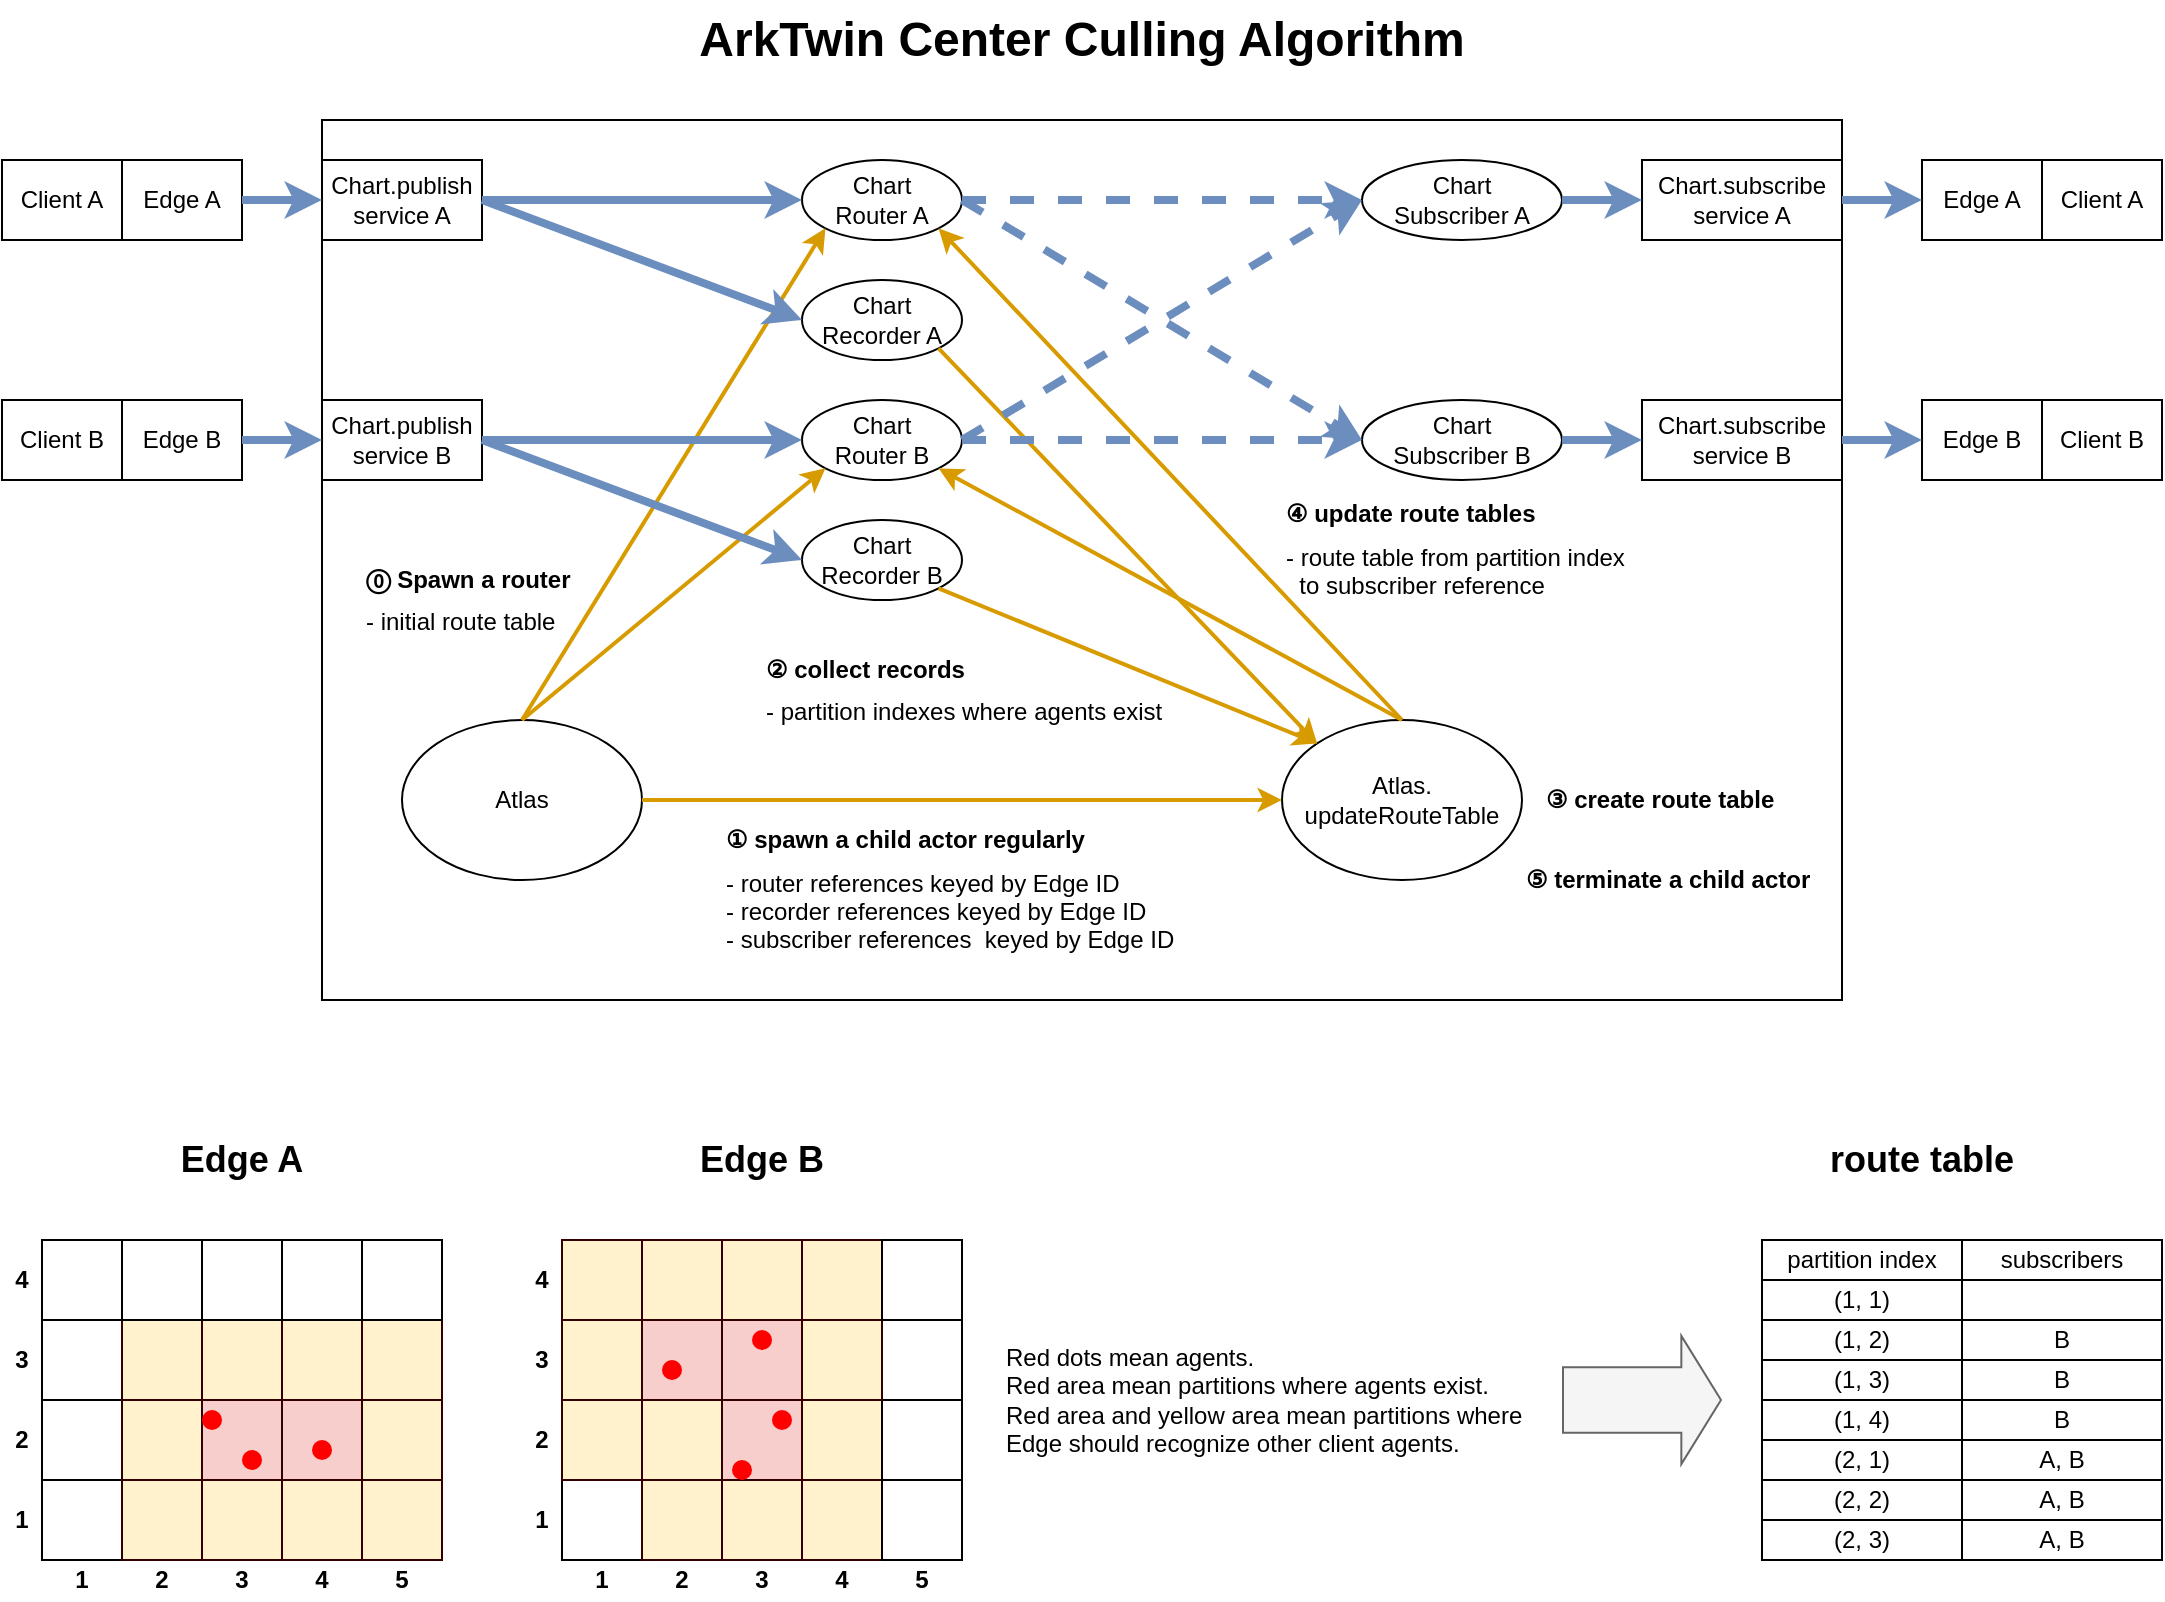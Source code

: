 <mxfile version="24.7.5">
  <diagram name="ページ1" id="t94YC5nv_LQx9OQjXFBO">
    <mxGraphModel dx="954" dy="674" grid="1" gridSize="10" guides="1" tooltips="1" connect="1" arrows="1" fold="1" page="1" pageScale="1" pageWidth="1169" pageHeight="827" math="0" shadow="0">
      <root>
        <mxCell id="0" />
        <mxCell id="1" parent="0" />
        <mxCell id="b8Y9SWuDgDwBU1Piw9FO-28" value="" style="rounded=0;whiteSpace=wrap;html=1;fillColor=none;" parent="1" vertex="1">
          <mxGeometry x="200" y="80" width="760" height="440" as="geometry" />
        </mxCell>
        <mxCell id="b8Y9SWuDgDwBU1Piw9FO-1" value="Client A" style="rounded=0;whiteSpace=wrap;html=1;" parent="1" vertex="1">
          <mxGeometry x="40" y="100" width="60" height="40" as="geometry" />
        </mxCell>
        <mxCell id="b8Y9SWuDgDwBU1Piw9FO-2" value="Edge A" style="rounded=0;whiteSpace=wrap;html=1;" parent="1" vertex="1">
          <mxGeometry x="100" y="100" width="60" height="40" as="geometry" />
        </mxCell>
        <mxCell id="b8Y9SWuDgDwBU1Piw9FO-3" value="Chart.publish&lt;div&gt;service A&lt;/div&gt;" style="rounded=0;whiteSpace=wrap;html=1;" parent="1" vertex="1">
          <mxGeometry x="200" y="100" width="80" height="40" as="geometry" />
        </mxCell>
        <mxCell id="b8Y9SWuDgDwBU1Piw9FO-5" value="Chart&lt;div&gt;Router A&lt;/div&gt;" style="ellipse;whiteSpace=wrap;html=1;" parent="1" vertex="1">
          <mxGeometry x="440" y="100" width="80" height="40" as="geometry" />
        </mxCell>
        <mxCell id="b8Y9SWuDgDwBU1Piw9FO-6" value="Atlas.&lt;div&gt;updateRouteTable&lt;/div&gt;" style="ellipse;whiteSpace=wrap;html=1;" parent="1" vertex="1">
          <mxGeometry x="680" y="380" width="120" height="80" as="geometry" />
        </mxCell>
        <mxCell id="b8Y9SWuDgDwBU1Piw9FO-8" value="Atlas" style="ellipse;whiteSpace=wrap;html=1;" parent="1" vertex="1">
          <mxGeometry x="240" y="380" width="120" height="80" as="geometry" />
        </mxCell>
        <mxCell id="b8Y9SWuDgDwBU1Piw9FO-11" value="Chart&lt;div&gt;Recorder A&lt;/div&gt;" style="ellipse;whiteSpace=wrap;html=1;" parent="1" vertex="1">
          <mxGeometry x="440" y="160" width="80" height="40" as="geometry" />
        </mxCell>
        <mxCell id="b8Y9SWuDgDwBU1Piw9FO-13" value="Chart.subscribe&lt;div&gt;service A&lt;/div&gt;" style="rounded=0;whiteSpace=wrap;html=1;" parent="1" vertex="1">
          <mxGeometry x="860" y="100" width="100" height="40" as="geometry" />
        </mxCell>
        <mxCell id="b8Y9SWuDgDwBU1Piw9FO-14" value="" style="endArrow=classic;html=1;rounded=0;exitX=1;exitY=0.5;exitDx=0;exitDy=0;fillColor=#dae8fc;strokeColor=#6c8ebf;strokeWidth=4;dashed=1;entryX=0;entryY=0.5;entryDx=0;entryDy=0;" parent="1" source="b8Y9SWuDgDwBU1Piw9FO-5" target="b8Y9SWuDgDwBU1Piw9FO-35" edge="1">
          <mxGeometry width="50" height="50" relative="1" as="geometry">
            <mxPoint x="320" y="330" as="sourcePoint" />
            <mxPoint x="600" y="120" as="targetPoint" />
          </mxGeometry>
        </mxCell>
        <mxCell id="b8Y9SWuDgDwBU1Piw9FO-15" value="Client B" style="rounded=0;whiteSpace=wrap;html=1;" parent="1" vertex="1">
          <mxGeometry x="40" y="220" width="60" height="40" as="geometry" />
        </mxCell>
        <mxCell id="b8Y9SWuDgDwBU1Piw9FO-16" value="Edge B" style="rounded=0;whiteSpace=wrap;html=1;" parent="1" vertex="1">
          <mxGeometry x="100" y="220" width="60" height="40" as="geometry" />
        </mxCell>
        <mxCell id="b8Y9SWuDgDwBU1Piw9FO-17" value="&lt;div&gt;Chart.publish&lt;/div&gt;&lt;div&gt;service B&lt;/div&gt;" style="rounded=0;whiteSpace=wrap;html=1;" parent="1" vertex="1">
          <mxGeometry x="200" y="220" width="80" height="40" as="geometry" />
        </mxCell>
        <mxCell id="b8Y9SWuDgDwBU1Piw9FO-18" value="Chart&lt;div&gt;Router B&lt;/div&gt;" style="ellipse;whiteSpace=wrap;html=1;" parent="1" vertex="1">
          <mxGeometry x="440" y="220" width="80" height="40" as="geometry" />
        </mxCell>
        <mxCell id="b8Y9SWuDgDwBU1Piw9FO-20" value="Chart&lt;div&gt;Recorder B&lt;/div&gt;" style="ellipse;whiteSpace=wrap;html=1;" parent="1" vertex="1">
          <mxGeometry x="440" y="280" width="80" height="40" as="geometry" />
        </mxCell>
        <mxCell id="b8Y9SWuDgDwBU1Piw9FO-23" value="" style="endArrow=classic;html=1;rounded=0;exitX=1;exitY=1;exitDx=0;exitDy=0;entryX=0;entryY=0;entryDx=0;entryDy=0;strokeWidth=2;fillColor=#ffe6cc;strokeColor=#d79b00;" parent="1" source="b8Y9SWuDgDwBU1Piw9FO-20" target="b8Y9SWuDgDwBU1Piw9FO-6" edge="1">
          <mxGeometry width="50" height="50" relative="1" as="geometry">
            <mxPoint x="440" y="300" as="sourcePoint" />
            <mxPoint x="370" y="310" as="targetPoint" />
          </mxGeometry>
        </mxCell>
        <mxCell id="b8Y9SWuDgDwBU1Piw9FO-24" value="" style="endArrow=classic;html=1;rounded=0;exitX=1;exitY=1;exitDx=0;exitDy=0;entryX=0;entryY=0;entryDx=0;entryDy=0;fillColor=#ffe6cc;strokeColor=#d79b00;strokeWidth=2;" parent="1" source="b8Y9SWuDgDwBU1Piw9FO-11" target="b8Y9SWuDgDwBU1Piw9FO-6" edge="1">
          <mxGeometry width="50" height="50" relative="1" as="geometry">
            <mxPoint x="450" y="310" as="sourcePoint" />
            <mxPoint x="560" y="390" as="targetPoint" />
          </mxGeometry>
        </mxCell>
        <mxCell id="b8Y9SWuDgDwBU1Piw9FO-25" value="Chart.subscribe&lt;div&gt;service B&lt;/div&gt;" style="rounded=0;whiteSpace=wrap;html=1;" parent="1" vertex="1">
          <mxGeometry x="860" y="220" width="100" height="40" as="geometry" />
        </mxCell>
        <mxCell id="b8Y9SWuDgDwBU1Piw9FO-26" value="" style="endArrow=classic;html=1;rounded=0;exitX=0.5;exitY=0;exitDx=0;exitDy=0;entryX=1;entryY=1;entryDx=0;entryDy=0;fillColor=#ffe6cc;strokeColor=#d79b00;strokeWidth=2;" parent="1" source="b8Y9SWuDgDwBU1Piw9FO-6" target="b8Y9SWuDgDwBU1Piw9FO-18" edge="1">
          <mxGeometry width="50" height="50" relative="1" as="geometry">
            <mxPoint x="438" y="324" as="sourcePoint" />
            <mxPoint x="518" y="372" as="targetPoint" />
          </mxGeometry>
        </mxCell>
        <mxCell id="b8Y9SWuDgDwBU1Piw9FO-27" value="" style="endArrow=classic;html=1;rounded=0;exitX=0.5;exitY=0;exitDx=0;exitDy=0;entryX=1;entryY=1;entryDx=0;entryDy=0;fillColor=#ffe6cc;strokeColor=#d79b00;strokeWidth=2;" parent="1" source="b8Y9SWuDgDwBU1Piw9FO-6" target="b8Y9SWuDgDwBU1Piw9FO-5" edge="1">
          <mxGeometry width="50" height="50" relative="1" as="geometry">
            <mxPoint x="560" y="360" as="sourcePoint" />
            <mxPoint x="438" y="264" as="targetPoint" />
          </mxGeometry>
        </mxCell>
        <mxCell id="b8Y9SWuDgDwBU1Piw9FO-29" value="" style="endArrow=classic;html=1;rounded=0;exitX=1;exitY=0.5;exitDx=0;exitDy=0;entryX=0;entryY=0.5;entryDx=0;entryDy=0;strokeWidth=2;fillColor=#ffe6cc;strokeColor=#d79b00;" parent="1" source="b8Y9SWuDgDwBU1Piw9FO-8" target="b8Y9SWuDgDwBU1Piw9FO-6" edge="1">
          <mxGeometry width="50" height="50" relative="1" as="geometry">
            <mxPoint x="320" y="330" as="sourcePoint" />
            <mxPoint x="370" y="280" as="targetPoint" />
          </mxGeometry>
        </mxCell>
        <mxCell id="b8Y9SWuDgDwBU1Piw9FO-30" value="" style="endArrow=classic;html=1;rounded=0;exitX=1;exitY=0.5;exitDx=0;exitDy=0;entryX=0;entryY=0.5;entryDx=0;entryDy=0;fillColor=#dae8fc;strokeColor=#6c8ebf;strokeWidth=4;" parent="1" source="b8Y9SWuDgDwBU1Piw9FO-2" target="b8Y9SWuDgDwBU1Piw9FO-3" edge="1">
          <mxGeometry width="50" height="50" relative="1" as="geometry">
            <mxPoint x="360" y="330" as="sourcePoint" />
            <mxPoint x="410" y="280" as="targetPoint" />
          </mxGeometry>
        </mxCell>
        <mxCell id="b8Y9SWuDgDwBU1Piw9FO-31" value="" style="endArrow=classic;html=1;rounded=0;exitX=1;exitY=0.5;exitDx=0;exitDy=0;entryX=0;entryY=0.5;entryDx=0;entryDy=0;fillColor=#dae8fc;strokeColor=#6c8ebf;strokeWidth=4;" parent="1" source="b8Y9SWuDgDwBU1Piw9FO-16" target="b8Y9SWuDgDwBU1Piw9FO-17" edge="1">
          <mxGeometry width="50" height="50" relative="1" as="geometry">
            <mxPoint x="170" y="130" as="sourcePoint" />
            <mxPoint x="250" y="130" as="targetPoint" />
          </mxGeometry>
        </mxCell>
        <mxCell id="b8Y9SWuDgDwBU1Piw9FO-35" value="Chart&lt;div&gt;&lt;span style=&quot;background-color: initial;&quot;&gt;Subscriber A&lt;/span&gt;&lt;/div&gt;" style="ellipse;whiteSpace=wrap;html=1;" parent="1" vertex="1">
          <mxGeometry x="720" y="100" width="100" height="40" as="geometry" />
        </mxCell>
        <mxCell id="b8Y9SWuDgDwBU1Piw9FO-36" value="Chart&lt;div&gt;&lt;span style=&quot;background-color: initial;&quot;&gt;Subscriber B&lt;/span&gt;&lt;/div&gt;" style="ellipse;whiteSpace=wrap;html=1;" parent="1" vertex="1">
          <mxGeometry x="720" y="220" width="100" height="40" as="geometry" />
        </mxCell>
        <mxCell id="b8Y9SWuDgDwBU1Piw9FO-37" value="" style="endArrow=classic;html=1;rounded=0;exitX=1;exitY=0.5;exitDx=0;exitDy=0;entryX=0;entryY=0.5;entryDx=0;entryDy=0;fillColor=#dae8fc;strokeColor=#6c8ebf;strokeWidth=4;" parent="1" source="b8Y9SWuDgDwBU1Piw9FO-35" target="b8Y9SWuDgDwBU1Piw9FO-13" edge="1">
          <mxGeometry width="50" height="50" relative="1" as="geometry">
            <mxPoint x="290" y="250" as="sourcePoint" />
            <mxPoint x="330" y="250" as="targetPoint" />
          </mxGeometry>
        </mxCell>
        <mxCell id="b8Y9SWuDgDwBU1Piw9FO-38" value="" style="endArrow=classic;html=1;rounded=0;exitX=1;exitY=0.5;exitDx=0;exitDy=0;entryX=0;entryY=0.5;entryDx=0;entryDy=0;fillColor=#dae8fc;strokeColor=#6c8ebf;strokeWidth=4;" parent="1" source="b8Y9SWuDgDwBU1Piw9FO-36" target="b8Y9SWuDgDwBU1Piw9FO-25" edge="1">
          <mxGeometry width="50" height="50" relative="1" as="geometry">
            <mxPoint x="690" y="130" as="sourcePoint" />
            <mxPoint x="730" y="130" as="targetPoint" />
          </mxGeometry>
        </mxCell>
        <mxCell id="b8Y9SWuDgDwBU1Piw9FO-39" value="" style="endArrow=classic;html=1;rounded=0;fillColor=#dae8fc;strokeColor=#6c8ebf;strokeWidth=4;dashed=1;entryX=0;entryY=0.5;entryDx=0;entryDy=0;exitX=1;exitY=0.5;exitDx=0;exitDy=0;" parent="1" source="b8Y9SWuDgDwBU1Piw9FO-5" target="b8Y9SWuDgDwBU1Piw9FO-36" edge="1">
          <mxGeometry width="50" height="50" relative="1" as="geometry">
            <mxPoint x="400" y="120" as="sourcePoint" />
            <mxPoint x="610" y="130" as="targetPoint" />
          </mxGeometry>
        </mxCell>
        <mxCell id="b8Y9SWuDgDwBU1Piw9FO-50" value="&lt;b&gt;① spawn a child actor regularly&lt;/b&gt;&lt;div style=&quot;font-size: 6px;&quot;&gt;&lt;b&gt;&lt;br&gt;&lt;/b&gt;&lt;div style=&quot;line-height: 160%; font-size: 12px;&quot;&gt;&lt;div style=&quot;line-height: 120%;&quot;&gt;&lt;span style=&quot;background-color: initial;&quot;&gt;- router references keyed by Edge ID&lt;/span&gt;&lt;div style=&quot;line-height: 120%;&quot;&gt;- recorder references&lt;span style=&quot;background-color: initial;&quot;&gt;&amp;nbsp;&lt;/span&gt;&lt;span style=&quot;background-color: initial;&quot;&gt;keyed by Edge ID&lt;/span&gt;&lt;span style=&quot;background-color: initial;&quot;&gt;&amp;nbsp;&lt;/span&gt;&lt;/div&gt;&lt;div style=&quot;line-height: 120%;&quot;&gt;- subscriber references&amp;nbsp;&lt;span style=&quot;background-color: initial;&quot;&gt;&amp;nbsp;&lt;/span&gt;&lt;span style=&quot;background-color: initial;&quot;&gt;keyed by Edge ID&lt;/span&gt;&lt;/div&gt;&lt;/div&gt;&lt;/div&gt;&lt;/div&gt;" style="text;html=1;align=left;verticalAlign=middle;whiteSpace=wrap;rounded=0;" parent="1" vertex="1">
          <mxGeometry x="400" y="450" width="240" height="30" as="geometry" />
        </mxCell>
        <mxCell id="b8Y9SWuDgDwBU1Piw9FO-52" value="&lt;b style=&quot;&quot;&gt;③ create route table&lt;/b&gt;" style="text;html=1;align=left;verticalAlign=middle;whiteSpace=wrap;rounded=0;" parent="1" vertex="1">
          <mxGeometry x="810" y="400" width="140" height="40" as="geometry" />
        </mxCell>
        <mxCell id="b8Y9SWuDgDwBU1Piw9FO-55" value="" style="endArrow=classic;html=1;rounded=0;exitX=0.5;exitY=0;exitDx=0;exitDy=0;entryX=0;entryY=1;entryDx=0;entryDy=0;strokeWidth=2;fillColor=#ffe6cc;strokeColor=#d79b00;movable=1;resizable=1;rotatable=1;deletable=1;editable=1;locked=0;connectable=1;" parent="1" source="b8Y9SWuDgDwBU1Piw9FO-8" target="b8Y9SWuDgDwBU1Piw9FO-5" edge="1">
          <mxGeometry width="50" height="50" relative="1" as="geometry">
            <mxPoint x="410" y="390" as="sourcePoint" />
            <mxPoint x="610" y="390" as="targetPoint" />
          </mxGeometry>
        </mxCell>
        <mxCell id="b8Y9SWuDgDwBU1Piw9FO-57" value="" style="endArrow=classic;html=1;rounded=0;entryX=0;entryY=1;entryDx=0;entryDy=0;strokeWidth=2;fillColor=#ffe6cc;strokeColor=#d79b00;exitX=0.5;exitY=0;exitDx=0;exitDy=0;" parent="1" source="b8Y9SWuDgDwBU1Piw9FO-8" target="b8Y9SWuDgDwBU1Piw9FO-18" edge="1">
          <mxGeometry width="50" height="50" relative="1" as="geometry">
            <mxPoint x="260" y="390" as="sourcePoint" />
            <mxPoint x="342" y="144" as="targetPoint" />
          </mxGeometry>
        </mxCell>
        <mxCell id="b8Y9SWuDgDwBU1Piw9FO-21" value="" style="endArrow=classic;html=1;rounded=0;exitX=1;exitY=0.5;exitDx=0;exitDy=0;entryX=0;entryY=0.5;entryDx=0;entryDy=0;fillColor=#dae8fc;strokeColor=#6c8ebf;strokeWidth=4;" parent="1" source="b8Y9SWuDgDwBU1Piw9FO-17" target="b8Y9SWuDgDwBU1Piw9FO-20" edge="1">
          <mxGeometry width="50" height="50" relative="1" as="geometry">
            <mxPoint x="290" y="250" as="sourcePoint" />
            <mxPoint x="370" y="250" as="targetPoint" />
          </mxGeometry>
        </mxCell>
        <mxCell id="b8Y9SWuDgDwBU1Piw9FO-19" value="" style="endArrow=classic;html=1;rounded=0;exitX=1;exitY=0.5;exitDx=0;exitDy=0;entryX=0;entryY=0.5;entryDx=0;entryDy=0;fillColor=#dae8fc;strokeColor=#6c8ebf;strokeWidth=4;" parent="1" source="b8Y9SWuDgDwBU1Piw9FO-17" target="b8Y9SWuDgDwBU1Piw9FO-18" edge="1">
          <mxGeometry width="50" height="50" relative="1" as="geometry">
            <mxPoint x="160" y="450" as="sourcePoint" />
            <mxPoint x="210" y="400" as="targetPoint" />
          </mxGeometry>
        </mxCell>
        <mxCell id="b8Y9SWuDgDwBU1Piw9FO-12" value="" style="endArrow=classic;html=1;rounded=0;exitX=1;exitY=0.5;exitDx=0;exitDy=0;entryX=0;entryY=0.5;entryDx=0;entryDy=0;fillColor=#dae8fc;strokeColor=#6c8ebf;strokeWidth=4;" parent="1" source="b8Y9SWuDgDwBU1Piw9FO-3" target="b8Y9SWuDgDwBU1Piw9FO-11" edge="1">
          <mxGeometry width="50" height="50" relative="1" as="geometry">
            <mxPoint x="290" y="130" as="sourcePoint" />
            <mxPoint x="370" y="130" as="targetPoint" />
          </mxGeometry>
        </mxCell>
        <mxCell id="b8Y9SWuDgDwBU1Piw9FO-9" value="" style="endArrow=classic;html=1;rounded=0;exitX=1;exitY=0.5;exitDx=0;exitDy=0;entryX=0;entryY=0.5;entryDx=0;entryDy=0;fillColor=#dae8fc;strokeColor=#6c8ebf;strokeWidth=4;" parent="1" source="b8Y9SWuDgDwBU1Piw9FO-3" target="b8Y9SWuDgDwBU1Piw9FO-5" edge="1">
          <mxGeometry width="50" height="50" relative="1" as="geometry">
            <mxPoint x="160" y="330" as="sourcePoint" />
            <mxPoint x="210" y="280" as="targetPoint" />
          </mxGeometry>
        </mxCell>
        <mxCell id="b8Y9SWuDgDwBU1Piw9FO-59" value="&lt;b&gt;⓪ Spawn a router&lt;/b&gt;&lt;div style=&quot;font-size: 6px;&quot;&gt;&lt;b&gt;&lt;br&gt;&lt;/b&gt;&lt;div style=&quot;line-height: 160%; font-size: 12px;&quot;&gt;&lt;div style=&quot;line-height: 120%;&quot;&gt;&lt;span style=&quot;background-color: initial;&quot;&gt;- initial route table&lt;br&gt;&lt;/span&gt;&lt;/div&gt;&lt;/div&gt;&lt;/div&gt;" style="text;html=1;align=left;verticalAlign=middle;whiteSpace=wrap;rounded=0;" parent="1" vertex="1">
          <mxGeometry x="220" y="300" width="110" height="40" as="geometry" />
        </mxCell>
        <mxCell id="b8Y9SWuDgDwBU1Piw9FO-61" value="&lt;b&gt;② collect records&lt;/b&gt;&lt;div style=&quot;font-size: 6px;&quot;&gt;&lt;b&gt;&lt;br&gt;&lt;/b&gt;&lt;div style=&quot;line-height: 160%; font-size: 12px;&quot;&gt;&lt;div style=&quot;line-height: 120%;&quot;&gt;&lt;span style=&quot;background-color: initial;&quot;&gt;- partition indexes where agents exist&lt;/span&gt;&lt;/div&gt;&lt;/div&gt;&lt;/div&gt;" style="text;html=1;align=left;verticalAlign=middle;whiteSpace=wrap;rounded=0;" parent="1" vertex="1">
          <mxGeometry x="420" y="350" width="230" height="30" as="geometry" />
        </mxCell>
        <mxCell id="b8Y9SWuDgDwBU1Piw9FO-64" value="&lt;b&gt;④ update route tables&lt;/b&gt;&lt;div style=&quot;font-size: 6px;&quot;&gt;&lt;b&gt;&lt;br&gt;&lt;/b&gt;&lt;div style=&quot;line-height: 160%; font-size: 12px;&quot;&gt;&lt;div style=&quot;line-height: 120%;&quot;&gt;&lt;span style=&quot;background-color: initial;&quot;&gt;- route table from partition index&lt;/span&gt;&lt;/div&gt;&lt;div style=&quot;line-height: 120%;&quot;&gt;&lt;span style=&quot;background-color: initial;&quot;&gt;&amp;nbsp; to subscriber reference&lt;/span&gt;&lt;/div&gt;&lt;/div&gt;&lt;/div&gt;" style="text;html=1;align=left;verticalAlign=middle;whiteSpace=wrap;rounded=0;" parent="1" vertex="1">
          <mxGeometry x="680" y="280" width="230" height="30" as="geometry" />
        </mxCell>
        <mxCell id="b8Y9SWuDgDwBU1Piw9FO-65" value="Edge A" style="rounded=0;whiteSpace=wrap;html=1;" parent="1" vertex="1">
          <mxGeometry x="1000" y="100" width="60" height="40" as="geometry" />
        </mxCell>
        <mxCell id="b8Y9SWuDgDwBU1Piw9FO-66" value="Client A" style="rounded=0;whiteSpace=wrap;html=1;" parent="1" vertex="1">
          <mxGeometry x="1060" y="100" width="60" height="40" as="geometry" />
        </mxCell>
        <mxCell id="b8Y9SWuDgDwBU1Piw9FO-67" value="Edge B" style="rounded=0;whiteSpace=wrap;html=1;" parent="1" vertex="1">
          <mxGeometry x="1000" y="220" width="60" height="40" as="geometry" />
        </mxCell>
        <mxCell id="b8Y9SWuDgDwBU1Piw9FO-68" value="Client B" style="rounded=0;whiteSpace=wrap;html=1;" parent="1" vertex="1">
          <mxGeometry x="1060" y="220" width="60" height="40" as="geometry" />
        </mxCell>
        <mxCell id="b8Y9SWuDgDwBU1Piw9FO-69" value="" style="endArrow=classic;html=1;rounded=0;exitX=1;exitY=0.5;exitDx=0;exitDy=0;entryX=0;entryY=0.5;entryDx=0;entryDy=0;fillColor=#dae8fc;strokeColor=#6c8ebf;strokeWidth=4;" parent="1" source="b8Y9SWuDgDwBU1Piw9FO-13" target="b8Y9SWuDgDwBU1Piw9FO-65" edge="1">
          <mxGeometry width="50" height="50" relative="1" as="geometry">
            <mxPoint x="820" y="130" as="sourcePoint" />
            <mxPoint x="870" y="130" as="targetPoint" />
          </mxGeometry>
        </mxCell>
        <mxCell id="b8Y9SWuDgDwBU1Piw9FO-70" value="" style="endArrow=classic;html=1;rounded=0;exitX=1;exitY=0.5;exitDx=0;exitDy=0;entryX=0;entryY=0.5;entryDx=0;entryDy=0;fillColor=#dae8fc;strokeColor=#6c8ebf;strokeWidth=4;" parent="1" source="b8Y9SWuDgDwBU1Piw9FO-25" target="b8Y9SWuDgDwBU1Piw9FO-67" edge="1">
          <mxGeometry width="50" height="50" relative="1" as="geometry">
            <mxPoint x="970" y="130" as="sourcePoint" />
            <mxPoint x="1010" y="130" as="targetPoint" />
          </mxGeometry>
        </mxCell>
        <mxCell id="b8Y9SWuDgDwBU1Piw9FO-22" value="" style="endArrow=classic;html=1;rounded=0;exitX=1;exitY=0.5;exitDx=0;exitDy=0;entryX=0;entryY=0.5;entryDx=0;entryDy=0;fillColor=#dae8fc;strokeColor=#6c8ebf;strokeWidth=4;dashed=1;" parent="1" source="b8Y9SWuDgDwBU1Piw9FO-18" target="b8Y9SWuDgDwBU1Piw9FO-36" edge="1">
          <mxGeometry width="50" height="50" relative="1" as="geometry">
            <mxPoint x="320" y="450" as="sourcePoint" />
            <mxPoint x="600" y="240" as="targetPoint" />
          </mxGeometry>
        </mxCell>
        <mxCell id="b8Y9SWuDgDwBU1Piw9FO-40" value="" style="endArrow=classic;html=1;rounded=0;fillColor=#dae8fc;strokeColor=#6c8ebf;strokeWidth=4;dashed=1;entryX=0;entryY=0.5;entryDx=0;entryDy=0;exitX=1;exitY=0.5;exitDx=0;exitDy=0;" parent="1" source="b8Y9SWuDgDwBU1Piw9FO-18" target="b8Y9SWuDgDwBU1Piw9FO-35" edge="1">
          <mxGeometry width="50" height="50" relative="1" as="geometry">
            <mxPoint x="400" y="240" as="sourcePoint" />
            <mxPoint x="610" y="250" as="targetPoint" />
          </mxGeometry>
        </mxCell>
        <mxCell id="b8Y9SWuDgDwBU1Piw9FO-72" value="&lt;b style=&quot;&quot;&gt;⑤ terminate a child actor&lt;/b&gt;" style="text;html=1;align=left;verticalAlign=middle;whiteSpace=wrap;rounded=0;" parent="1" vertex="1">
          <mxGeometry x="800" y="440" width="160" height="40" as="geometry" />
        </mxCell>
        <mxCell id="b8Y9SWuDgDwBU1Piw9FO-73" value="&lt;b&gt;&lt;font style=&quot;font-size: 24px;&quot;&gt;ArkTwin Center Culling Algorithm&lt;/font&gt;&lt;/b&gt;" style="text;html=1;align=center;verticalAlign=middle;whiteSpace=wrap;rounded=0;" parent="1" vertex="1">
          <mxGeometry x="200" y="20" width="760" height="40" as="geometry" />
        </mxCell>
        <mxCell id="b8Y9SWuDgDwBU1Piw9FO-74" value="" style="rounded=0;whiteSpace=wrap;html=1;fillColor=none;" parent="1" vertex="1">
          <mxGeometry x="60" y="760" width="40" height="40" as="geometry" />
        </mxCell>
        <mxCell id="b8Y9SWuDgDwBU1Piw9FO-75" value="" style="rounded=0;whiteSpace=wrap;html=1;fillColor=none;" parent="1" vertex="1">
          <mxGeometry x="60" y="720" width="40" height="40" as="geometry" />
        </mxCell>
        <mxCell id="b8Y9SWuDgDwBU1Piw9FO-76" value="" style="rounded=0;whiteSpace=wrap;html=1;fillColor=none;" parent="1" vertex="1">
          <mxGeometry x="60" y="680" width="40" height="40" as="geometry" />
        </mxCell>
        <mxCell id="b8Y9SWuDgDwBU1Piw9FO-77" value="" style="rounded=0;whiteSpace=wrap;html=1;fillColor=none;" parent="1" vertex="1">
          <mxGeometry x="60" y="640" width="40" height="40" as="geometry" />
        </mxCell>
        <mxCell id="b8Y9SWuDgDwBU1Piw9FO-78" value="" style="rounded=0;whiteSpace=wrap;html=1;fillColor=#fff2cc;strokeColor=#330000;" parent="1" vertex="1">
          <mxGeometry x="100" y="760" width="40" height="40" as="geometry" />
        </mxCell>
        <mxCell id="b8Y9SWuDgDwBU1Piw9FO-79" value="" style="rounded=0;whiteSpace=wrap;html=1;fillColor=#fff2cc;strokeColor=#330000;" parent="1" vertex="1">
          <mxGeometry x="100" y="720" width="40" height="40" as="geometry" />
        </mxCell>
        <mxCell id="b8Y9SWuDgDwBU1Piw9FO-80" value="" style="rounded=0;whiteSpace=wrap;html=1;fillColor=#fff2cc;strokeColor=#330000;" parent="1" vertex="1">
          <mxGeometry x="100" y="680" width="40" height="40" as="geometry" />
        </mxCell>
        <mxCell id="b8Y9SWuDgDwBU1Piw9FO-81" value="" style="rounded=0;whiteSpace=wrap;html=1;fillColor=none;" parent="1" vertex="1">
          <mxGeometry x="100" y="640" width="40" height="40" as="geometry" />
        </mxCell>
        <mxCell id="b8Y9SWuDgDwBU1Piw9FO-82" value="" style="rounded=0;whiteSpace=wrap;html=1;fillColor=#fff2cc;strokeColor=#330000;" parent="1" vertex="1">
          <mxGeometry x="140" y="760" width="40" height="40" as="geometry" />
        </mxCell>
        <mxCell id="b8Y9SWuDgDwBU1Piw9FO-83" value="" style="rounded=0;whiteSpace=wrap;html=1;fillColor=#f8cecc;strokeColor=#330000;" parent="1" vertex="1">
          <mxGeometry x="140" y="720" width="40" height="40" as="geometry" />
        </mxCell>
        <mxCell id="b8Y9SWuDgDwBU1Piw9FO-84" value="" style="rounded=0;whiteSpace=wrap;html=1;fillColor=#fff2cc;strokeColor=#330000;" parent="1" vertex="1">
          <mxGeometry x="140" y="680" width="40" height="40" as="geometry" />
        </mxCell>
        <mxCell id="b8Y9SWuDgDwBU1Piw9FO-85" value="" style="rounded=0;whiteSpace=wrap;html=1;fillColor=none;" parent="1" vertex="1">
          <mxGeometry x="140" y="640" width="40" height="40" as="geometry" />
        </mxCell>
        <mxCell id="b8Y9SWuDgDwBU1Piw9FO-86" value="" style="rounded=0;whiteSpace=wrap;html=1;fillColor=#fff2cc;strokeColor=#330000;" parent="1" vertex="1">
          <mxGeometry x="180" y="760" width="40" height="40" as="geometry" />
        </mxCell>
        <mxCell id="b8Y9SWuDgDwBU1Piw9FO-87" value="" style="rounded=0;whiteSpace=wrap;html=1;fillColor=#f8cecc;strokeColor=#330000;" parent="1" vertex="1">
          <mxGeometry x="180" y="720" width="40" height="40" as="geometry" />
        </mxCell>
        <mxCell id="b8Y9SWuDgDwBU1Piw9FO-88" value="" style="rounded=0;whiteSpace=wrap;html=1;fillColor=#fff2cc;strokeColor=#330000;" parent="1" vertex="1">
          <mxGeometry x="180" y="680" width="40" height="40" as="geometry" />
        </mxCell>
        <mxCell id="b8Y9SWuDgDwBU1Piw9FO-89" value="" style="rounded=0;whiteSpace=wrap;html=1;fillColor=none;" parent="1" vertex="1">
          <mxGeometry x="180" y="640" width="40" height="40" as="geometry" />
        </mxCell>
        <mxCell id="b8Y9SWuDgDwBU1Piw9FO-90" value="" style="rounded=0;whiteSpace=wrap;html=1;fillColor=#fff2cc;strokeColor=#330000;" parent="1" vertex="1">
          <mxGeometry x="220" y="760" width="40" height="40" as="geometry" />
        </mxCell>
        <mxCell id="b8Y9SWuDgDwBU1Piw9FO-91" value="" style="rounded=0;whiteSpace=wrap;html=1;fillColor=#fff2cc;strokeColor=#330000;" parent="1" vertex="1">
          <mxGeometry x="220" y="720" width="40" height="40" as="geometry" />
        </mxCell>
        <mxCell id="b8Y9SWuDgDwBU1Piw9FO-92" value="" style="rounded=0;whiteSpace=wrap;html=1;fillColor=#fff2cc;strokeColor=#330000;" parent="1" vertex="1">
          <mxGeometry x="220" y="680" width="40" height="40" as="geometry" />
        </mxCell>
        <mxCell id="b8Y9SWuDgDwBU1Piw9FO-93" value="" style="rounded=0;whiteSpace=wrap;html=1;fillColor=none;" parent="1" vertex="1">
          <mxGeometry x="220" y="640" width="40" height="40" as="geometry" />
        </mxCell>
        <mxCell id="b8Y9SWuDgDwBU1Piw9FO-94" value="&lt;b style=&quot;font-size: 18px;&quot;&gt;&lt;font style=&quot;font-size: 18px;&quot;&gt;Edge A&lt;/font&gt;&lt;/b&gt;" style="text;html=1;align=center;verticalAlign=middle;whiteSpace=wrap;rounded=0;" parent="1" vertex="1">
          <mxGeometry x="60" y="580" width="200" height="40" as="geometry" />
        </mxCell>
        <mxCell id="b8Y9SWuDgDwBU1Piw9FO-95" value="&lt;b style=&quot;&quot;&gt;&lt;font style=&quot;font-size: 12px;&quot;&gt;1&lt;/font&gt;&lt;/b&gt;" style="text;html=1;align=center;verticalAlign=middle;whiteSpace=wrap;rounded=0;" parent="1" vertex="1">
          <mxGeometry x="70" y="800" width="20" height="20" as="geometry" />
        </mxCell>
        <mxCell id="b8Y9SWuDgDwBU1Piw9FO-96" value="&lt;b style=&quot;&quot;&gt;&lt;font style=&quot;font-size: 12px;&quot;&gt;2&lt;/font&gt;&lt;/b&gt;" style="text;html=1;align=center;verticalAlign=middle;whiteSpace=wrap;rounded=0;" parent="1" vertex="1">
          <mxGeometry x="110" y="800" width="20" height="20" as="geometry" />
        </mxCell>
        <mxCell id="b8Y9SWuDgDwBU1Piw9FO-97" value="&lt;b style=&quot;&quot;&gt;&lt;font style=&quot;font-size: 12px;&quot;&gt;3&lt;/font&gt;&lt;/b&gt;" style="text;html=1;align=center;verticalAlign=middle;whiteSpace=wrap;rounded=0;" parent="1" vertex="1">
          <mxGeometry x="150" y="800" width="20" height="20" as="geometry" />
        </mxCell>
        <mxCell id="b8Y9SWuDgDwBU1Piw9FO-98" value="&lt;b style=&quot;&quot;&gt;&lt;font style=&quot;font-size: 12px;&quot;&gt;4&lt;/font&gt;&lt;/b&gt;" style="text;html=1;align=center;verticalAlign=middle;whiteSpace=wrap;rounded=0;" parent="1" vertex="1">
          <mxGeometry x="190" y="800" width="20" height="20" as="geometry" />
        </mxCell>
        <mxCell id="b8Y9SWuDgDwBU1Piw9FO-99" value="&lt;b style=&quot;&quot;&gt;&lt;font style=&quot;font-size: 12px;&quot;&gt;5&lt;/font&gt;&lt;/b&gt;" style="text;html=1;align=center;verticalAlign=middle;whiteSpace=wrap;rounded=0;" parent="1" vertex="1">
          <mxGeometry x="230" y="800" width="20" height="20" as="geometry" />
        </mxCell>
        <mxCell id="b8Y9SWuDgDwBU1Piw9FO-100" value="&lt;b style=&quot;&quot;&gt;&lt;font style=&quot;font-size: 12px;&quot;&gt;1&lt;/font&gt;&lt;/b&gt;" style="text;html=1;align=center;verticalAlign=middle;whiteSpace=wrap;rounded=0;" parent="1" vertex="1">
          <mxGeometry x="40" y="770" width="20" height="20" as="geometry" />
        </mxCell>
        <mxCell id="b8Y9SWuDgDwBU1Piw9FO-101" value="&lt;b style=&quot;&quot;&gt;&lt;font style=&quot;font-size: 12px;&quot;&gt;2&lt;/font&gt;&lt;/b&gt;" style="text;html=1;align=center;verticalAlign=middle;whiteSpace=wrap;rounded=0;" parent="1" vertex="1">
          <mxGeometry x="40" y="730" width="20" height="20" as="geometry" />
        </mxCell>
        <mxCell id="b8Y9SWuDgDwBU1Piw9FO-103" value="&lt;b style=&quot;&quot;&gt;&lt;font style=&quot;font-size: 12px;&quot;&gt;3&lt;/font&gt;&lt;/b&gt;" style="text;html=1;align=center;verticalAlign=middle;whiteSpace=wrap;rounded=0;" parent="1" vertex="1">
          <mxGeometry x="40" y="690" width="20" height="20" as="geometry" />
        </mxCell>
        <mxCell id="b8Y9SWuDgDwBU1Piw9FO-104" value="&lt;b style=&quot;&quot;&gt;&lt;font style=&quot;font-size: 12px;&quot;&gt;4&lt;/font&gt;&lt;/b&gt;" style="text;html=1;align=center;verticalAlign=middle;whiteSpace=wrap;rounded=0;" parent="1" vertex="1">
          <mxGeometry x="40" y="650" width="20" height="20" as="geometry" />
        </mxCell>
        <mxCell id="b8Y9SWuDgDwBU1Piw9FO-136" value="&lt;div&gt;&lt;font style=&quot;font-size: 12px;&quot;&gt;Red dots mean agents.&lt;br&gt;&lt;/font&gt;&lt;/div&gt;&lt;font style=&quot;font-size: 12px;&quot;&gt;Red area mean partitions where agents exist.&amp;nbsp;&lt;/font&gt;&lt;div style=&quot;line-height: 120%;&quot;&gt;&lt;font style=&quot;font-size: 12px;&quot;&gt;Red area and yellow area mean partitions where Edge should recognize other client agents.&amp;nbsp;&lt;/font&gt;&lt;/div&gt;" style="text;html=1;align=left;verticalAlign=middle;whiteSpace=wrap;rounded=0;" parent="1" vertex="1">
          <mxGeometry x="540" y="680" width="280" height="80" as="geometry" />
        </mxCell>
        <mxCell id="b8Y9SWuDgDwBU1Piw9FO-137" value="" style="rounded=0;whiteSpace=wrap;html=1;fillColor=none;" parent="1" vertex="1">
          <mxGeometry x="320" y="760" width="40" height="40" as="geometry" />
        </mxCell>
        <mxCell id="b8Y9SWuDgDwBU1Piw9FO-141" value="" style="rounded=0;whiteSpace=wrap;html=1;fillColor=#fff2cc;strokeColor=#330000;" parent="1" vertex="1">
          <mxGeometry x="360" y="760" width="40" height="40" as="geometry" />
        </mxCell>
        <mxCell id="b8Y9SWuDgDwBU1Piw9FO-142" value="" style="rounded=0;whiteSpace=wrap;html=1;fillColor=#fff2cc;strokeColor=#330000;" parent="1" vertex="1">
          <mxGeometry x="360" y="720" width="40" height="40" as="geometry" />
        </mxCell>
        <mxCell id="b8Y9SWuDgDwBU1Piw9FO-143" value="" style="rounded=0;whiteSpace=wrap;html=1;fillColor=#fff2cc;strokeColor=#330000;" parent="1" vertex="1">
          <mxGeometry x="320" y="680" width="40" height="40" as="geometry" />
        </mxCell>
        <mxCell id="b8Y9SWuDgDwBU1Piw9FO-144" value="" style="rounded=0;whiteSpace=wrap;html=1;fillColor=none;" parent="1" vertex="1">
          <mxGeometry x="480" y="680" width="40" height="40" as="geometry" />
        </mxCell>
        <mxCell id="b8Y9SWuDgDwBU1Piw9FO-145" value="" style="rounded=0;whiteSpace=wrap;html=1;fillColor=#fff2cc;strokeColor=#330000;" parent="1" vertex="1">
          <mxGeometry x="400" y="760" width="40" height="40" as="geometry" />
        </mxCell>
        <mxCell id="b8Y9SWuDgDwBU1Piw9FO-146" value="" style="rounded=0;whiteSpace=wrap;html=1;fillColor=#f8cecc;strokeColor=#330000;" parent="1" vertex="1">
          <mxGeometry x="400" y="720" width="40" height="40" as="geometry" />
        </mxCell>
        <mxCell id="b8Y9SWuDgDwBU1Piw9FO-147" value="" style="rounded=0;whiteSpace=wrap;html=1;fillColor=#fff2cc;strokeColor=#330000;" parent="1" vertex="1">
          <mxGeometry x="440" y="720" width="40" height="40" as="geometry" />
        </mxCell>
        <mxCell id="b8Y9SWuDgDwBU1Piw9FO-148" value="" style="rounded=0;whiteSpace=wrap;html=1;fillColor=none;" parent="1" vertex="1">
          <mxGeometry x="480" y="720" width="40" height="40" as="geometry" />
        </mxCell>
        <mxCell id="b8Y9SWuDgDwBU1Piw9FO-149" value="" style="rounded=0;whiteSpace=wrap;html=1;fillColor=#fff2cc;strokeColor=#330000;" parent="1" vertex="1">
          <mxGeometry x="440" y="760" width="40" height="40" as="geometry" />
        </mxCell>
        <mxCell id="b8Y9SWuDgDwBU1Piw9FO-150" value="" style="rounded=0;whiteSpace=wrap;html=1;fillColor=#f8cecc;strokeColor=#330000;" parent="1" vertex="1">
          <mxGeometry x="400" y="680" width="40" height="40" as="geometry" />
        </mxCell>
        <mxCell id="b8Y9SWuDgDwBU1Piw9FO-151" value="" style="rounded=0;whiteSpace=wrap;html=1;fillColor=#fff2cc;strokeColor=#330000;" parent="1" vertex="1">
          <mxGeometry x="440" y="680" width="40" height="40" as="geometry" />
        </mxCell>
        <mxCell id="b8Y9SWuDgDwBU1Piw9FO-152" value="" style="rounded=0;whiteSpace=wrap;html=1;fillColor=none;" parent="1" vertex="1">
          <mxGeometry x="480" y="760" width="40" height="40" as="geometry" />
        </mxCell>
        <mxCell id="b8Y9SWuDgDwBU1Piw9FO-153" value="" style="rounded=0;whiteSpace=wrap;html=1;fillColor=#fff2cc;strokeColor=#330000;" parent="1" vertex="1">
          <mxGeometry x="440" y="640" width="40" height="40" as="geometry" />
        </mxCell>
        <mxCell id="b8Y9SWuDgDwBU1Piw9FO-154" value="" style="rounded=0;whiteSpace=wrap;html=1;fillColor=#fff2cc;strokeColor=#330000;" parent="1" vertex="1">
          <mxGeometry x="400" y="640" width="40" height="40" as="geometry" />
        </mxCell>
        <mxCell id="b8Y9SWuDgDwBU1Piw9FO-155" value="" style="rounded=0;whiteSpace=wrap;html=1;fillColor=#fff2cc;strokeColor=#330000;" parent="1" vertex="1">
          <mxGeometry x="360" y="640" width="40" height="40" as="geometry" />
        </mxCell>
        <mxCell id="b8Y9SWuDgDwBU1Piw9FO-156" value="" style="rounded=0;whiteSpace=wrap;html=1;fillColor=none;" parent="1" vertex="1">
          <mxGeometry x="480" y="640" width="40" height="40" as="geometry" />
        </mxCell>
        <mxCell id="b8Y9SWuDgDwBU1Piw9FO-157" value="&lt;b style=&quot;font-size: 18px;&quot;&gt;&lt;font style=&quot;font-size: 18px;&quot;&gt;Edge B&lt;/font&gt;&lt;/b&gt;" style="text;html=1;align=center;verticalAlign=middle;whiteSpace=wrap;rounded=0;" parent="1" vertex="1">
          <mxGeometry x="320" y="580" width="200" height="40" as="geometry" />
        </mxCell>
        <mxCell id="b8Y9SWuDgDwBU1Piw9FO-158" value="&lt;b style=&quot;&quot;&gt;&lt;font style=&quot;font-size: 12px;&quot;&gt;1&lt;/font&gt;&lt;/b&gt;" style="text;html=1;align=center;verticalAlign=middle;whiteSpace=wrap;rounded=0;" parent="1" vertex="1">
          <mxGeometry x="330" y="800" width="20" height="20" as="geometry" />
        </mxCell>
        <mxCell id="b8Y9SWuDgDwBU1Piw9FO-159" value="&lt;b style=&quot;&quot;&gt;&lt;font style=&quot;font-size: 12px;&quot;&gt;2&lt;/font&gt;&lt;/b&gt;" style="text;html=1;align=center;verticalAlign=middle;whiteSpace=wrap;rounded=0;" parent="1" vertex="1">
          <mxGeometry x="370" y="800" width="20" height="20" as="geometry" />
        </mxCell>
        <mxCell id="b8Y9SWuDgDwBU1Piw9FO-160" value="&lt;b style=&quot;&quot;&gt;&lt;font style=&quot;font-size: 12px;&quot;&gt;3&lt;/font&gt;&lt;/b&gt;" style="text;html=1;align=center;verticalAlign=middle;whiteSpace=wrap;rounded=0;" parent="1" vertex="1">
          <mxGeometry x="410" y="800" width="20" height="20" as="geometry" />
        </mxCell>
        <mxCell id="b8Y9SWuDgDwBU1Piw9FO-161" value="&lt;b style=&quot;&quot;&gt;&lt;font style=&quot;font-size: 12px;&quot;&gt;4&lt;/font&gt;&lt;/b&gt;" style="text;html=1;align=center;verticalAlign=middle;whiteSpace=wrap;rounded=0;" parent="1" vertex="1">
          <mxGeometry x="450" y="800" width="20" height="20" as="geometry" />
        </mxCell>
        <mxCell id="b8Y9SWuDgDwBU1Piw9FO-162" value="&lt;b style=&quot;&quot;&gt;&lt;font style=&quot;font-size: 12px;&quot;&gt;5&lt;/font&gt;&lt;/b&gt;" style="text;html=1;align=center;verticalAlign=middle;whiteSpace=wrap;rounded=0;" parent="1" vertex="1">
          <mxGeometry x="490" y="800" width="20" height="20" as="geometry" />
        </mxCell>
        <mxCell id="b8Y9SWuDgDwBU1Piw9FO-163" value="&lt;b style=&quot;&quot;&gt;&lt;font style=&quot;font-size: 12px;&quot;&gt;1&lt;/font&gt;&lt;/b&gt;" style="text;html=1;align=center;verticalAlign=middle;whiteSpace=wrap;rounded=0;" parent="1" vertex="1">
          <mxGeometry x="300" y="770" width="20" height="20" as="geometry" />
        </mxCell>
        <mxCell id="b8Y9SWuDgDwBU1Piw9FO-164" value="&lt;b style=&quot;&quot;&gt;&lt;font style=&quot;font-size: 12px;&quot;&gt;2&lt;/font&gt;&lt;/b&gt;" style="text;html=1;align=center;verticalAlign=middle;whiteSpace=wrap;rounded=0;" parent="1" vertex="1">
          <mxGeometry x="300" y="730" width="20" height="20" as="geometry" />
        </mxCell>
        <mxCell id="b8Y9SWuDgDwBU1Piw9FO-165" value="&lt;b style=&quot;&quot;&gt;&lt;font style=&quot;font-size: 12px;&quot;&gt;3&lt;/font&gt;&lt;/b&gt;" style="text;html=1;align=center;verticalAlign=middle;whiteSpace=wrap;rounded=0;" parent="1" vertex="1">
          <mxGeometry x="300" y="690" width="20" height="20" as="geometry" />
        </mxCell>
        <mxCell id="b8Y9SWuDgDwBU1Piw9FO-166" value="&lt;b style=&quot;&quot;&gt;&lt;font style=&quot;font-size: 12px;&quot;&gt;4&lt;/font&gt;&lt;/b&gt;" style="text;html=1;align=center;verticalAlign=middle;whiteSpace=wrap;rounded=0;" parent="1" vertex="1">
          <mxGeometry x="300" y="650" width="20" height="20" as="geometry" />
        </mxCell>
        <mxCell id="b8Y9SWuDgDwBU1Piw9FO-170" value="" style="rounded=0;whiteSpace=wrap;html=1;fillColor=#fff2cc;strokeColor=#330000;" parent="1" vertex="1">
          <mxGeometry x="320" y="720" width="40" height="40" as="geometry" />
        </mxCell>
        <mxCell id="b8Y9SWuDgDwBU1Piw9FO-171" value="" style="rounded=0;whiteSpace=wrap;html=1;fillColor=#fff2cc;strokeColor=#330000;" parent="1" vertex="1">
          <mxGeometry x="320" y="640" width="40" height="40" as="geometry" />
        </mxCell>
        <mxCell id="b8Y9SWuDgDwBU1Piw9FO-172" value="" style="rounded=0;whiteSpace=wrap;html=1;fillColor=#f8cecc;strokeColor=#330000;" parent="1" vertex="1">
          <mxGeometry x="360" y="680" width="40" height="40" as="geometry" />
        </mxCell>
        <mxCell id="b8Y9SWuDgDwBU1Piw9FO-173" value="&lt;b style=&quot;font-size: 18px;&quot;&gt;&lt;font style=&quot;font-size: 18px;&quot;&gt;route table&lt;/font&gt;&lt;/b&gt;" style="text;html=1;align=center;verticalAlign=middle;whiteSpace=wrap;rounded=0;" parent="1" vertex="1">
          <mxGeometry x="880" y="580" width="240" height="40" as="geometry" />
        </mxCell>
        <mxCell id="b8Y9SWuDgDwBU1Piw9FO-174" value="(1, 2)" style="rounded=0;whiteSpace=wrap;html=1;fillColor=none;" parent="1" vertex="1">
          <mxGeometry x="920" y="680" width="100" height="20" as="geometry" />
        </mxCell>
        <mxCell id="b8Y9SWuDgDwBU1Piw9FO-175" value="B" style="rounded=0;whiteSpace=wrap;html=1;fillColor=none;" parent="1" vertex="1">
          <mxGeometry x="1020" y="680" width="100" height="20" as="geometry" />
        </mxCell>
        <mxCell id="b8Y9SWuDgDwBU1Piw9FO-176" value="" style="shape=flexArrow;endArrow=classic;html=1;rounded=0;endWidth=30.444;endSize=6.277;width=32.667;fillColor=#f5f5f5;strokeColor=#666666;" parent="1" edge="1">
          <mxGeometry width="50" height="50" relative="1" as="geometry">
            <mxPoint x="820" y="720" as="sourcePoint" />
            <mxPoint x="900" y="720" as="targetPoint" />
          </mxGeometry>
        </mxCell>
        <mxCell id="b8Y9SWuDgDwBU1Piw9FO-177" value="partition index" style="rounded=0;whiteSpace=wrap;html=1;fillColor=none;" parent="1" vertex="1">
          <mxGeometry x="920" y="640" width="100" height="20" as="geometry" />
        </mxCell>
        <mxCell id="b8Y9SWuDgDwBU1Piw9FO-178" value="subscribers" style="rounded=0;whiteSpace=wrap;html=1;fillColor=none;" parent="1" vertex="1">
          <mxGeometry x="1020" y="640" width="100" height="20" as="geometry" />
        </mxCell>
        <mxCell id="b8Y9SWuDgDwBU1Piw9FO-180" value="(1, 1)" style="rounded=0;whiteSpace=wrap;html=1;fillColor=none;" parent="1" vertex="1">
          <mxGeometry x="920" y="660" width="100" height="20" as="geometry" />
        </mxCell>
        <mxCell id="b8Y9SWuDgDwBU1Piw9FO-181" value="" style="rounded=0;whiteSpace=wrap;html=1;fillColor=none;" parent="1" vertex="1">
          <mxGeometry x="1020" y="660" width="100" height="20" as="geometry" />
        </mxCell>
        <mxCell id="b8Y9SWuDgDwBU1Piw9FO-182" value="(1, 3)" style="rounded=0;whiteSpace=wrap;html=1;fillColor=none;" parent="1" vertex="1">
          <mxGeometry x="920" y="700" width="100" height="20" as="geometry" />
        </mxCell>
        <mxCell id="b8Y9SWuDgDwBU1Piw9FO-183" value="B" style="rounded=0;whiteSpace=wrap;html=1;fillColor=none;" parent="1" vertex="1">
          <mxGeometry x="1020" y="700" width="100" height="20" as="geometry" />
        </mxCell>
        <mxCell id="b8Y9SWuDgDwBU1Piw9FO-184" value="(1, 4)" style="rounded=0;whiteSpace=wrap;html=1;fillColor=none;" parent="1" vertex="1">
          <mxGeometry x="920" y="720" width="100" height="20" as="geometry" />
        </mxCell>
        <mxCell id="b8Y9SWuDgDwBU1Piw9FO-185" value="B" style="rounded=0;whiteSpace=wrap;html=1;fillColor=none;" parent="1" vertex="1">
          <mxGeometry x="1020" y="720" width="100" height="20" as="geometry" />
        </mxCell>
        <mxCell id="b8Y9SWuDgDwBU1Piw9FO-186" value="(2, 1)" style="rounded=0;whiteSpace=wrap;html=1;fillColor=none;" parent="1" vertex="1">
          <mxGeometry x="920" y="740" width="100" height="20" as="geometry" />
        </mxCell>
        <mxCell id="b8Y9SWuDgDwBU1Piw9FO-187" value="A, B" style="rounded=0;whiteSpace=wrap;html=1;fillColor=none;" parent="1" vertex="1">
          <mxGeometry x="1020" y="740" width="100" height="20" as="geometry" />
        </mxCell>
        <mxCell id="b8Y9SWuDgDwBU1Piw9FO-188" value="(2, 2)" style="rounded=0;whiteSpace=wrap;html=1;fillColor=none;" parent="1" vertex="1">
          <mxGeometry x="920" y="760" width="100" height="20" as="geometry" />
        </mxCell>
        <mxCell id="b8Y9SWuDgDwBU1Piw9FO-189" value="A, B" style="rounded=0;whiteSpace=wrap;html=1;fillColor=none;" parent="1" vertex="1">
          <mxGeometry x="1020" y="760" width="100" height="20" as="geometry" />
        </mxCell>
        <mxCell id="b8Y9SWuDgDwBU1Piw9FO-190" value="(2, 3)" style="rounded=0;whiteSpace=wrap;html=1;fillColor=none;" parent="1" vertex="1">
          <mxGeometry x="920" y="780" width="100" height="20" as="geometry" />
        </mxCell>
        <mxCell id="b8Y9SWuDgDwBU1Piw9FO-191" value="A, B" style="rounded=0;whiteSpace=wrap;html=1;fillColor=none;" parent="1" vertex="1">
          <mxGeometry x="1020" y="780" width="100" height="20" as="geometry" />
        </mxCell>
        <mxCell id="b8Y9SWuDgDwBU1Piw9FO-192" value="" style="ellipse;whiteSpace=wrap;html=1;aspect=fixed;fillColor=#FF0000;strokeColor=none;" parent="1" vertex="1">
          <mxGeometry x="140" y="725" width="10" height="10" as="geometry" />
        </mxCell>
        <mxCell id="b8Y9SWuDgDwBU1Piw9FO-193" value="" style="ellipse;whiteSpace=wrap;html=1;aspect=fixed;fillColor=#FF0000;strokeColor=none;" parent="1" vertex="1">
          <mxGeometry x="160" y="745" width="10" height="10" as="geometry" />
        </mxCell>
        <mxCell id="b8Y9SWuDgDwBU1Piw9FO-195" value="" style="ellipse;whiteSpace=wrap;html=1;aspect=fixed;fillColor=#FF0000;strokeColor=none;" parent="1" vertex="1">
          <mxGeometry x="195" y="740" width="10" height="10" as="geometry" />
        </mxCell>
        <mxCell id="b8Y9SWuDgDwBU1Piw9FO-198" value="" style="ellipse;whiteSpace=wrap;html=1;aspect=fixed;fillColor=#FF0000;strokeColor=none;" parent="1" vertex="1">
          <mxGeometry x="370" y="700" width="10" height="10" as="geometry" />
        </mxCell>
        <mxCell id="b8Y9SWuDgDwBU1Piw9FO-199" value="" style="ellipse;whiteSpace=wrap;html=1;aspect=fixed;fillColor=#FF0000;strokeColor=none;" parent="1" vertex="1">
          <mxGeometry x="415" y="685" width="10" height="10" as="geometry" />
        </mxCell>
        <mxCell id="b8Y9SWuDgDwBU1Piw9FO-200" value="" style="ellipse;whiteSpace=wrap;html=1;aspect=fixed;fillColor=#FF0000;strokeColor=none;" parent="1" vertex="1">
          <mxGeometry x="425" y="725" width="10" height="10" as="geometry" />
        </mxCell>
        <mxCell id="b8Y9SWuDgDwBU1Piw9FO-201" value="" style="ellipse;whiteSpace=wrap;html=1;aspect=fixed;fillColor=#FF0000;strokeColor=none;" parent="1" vertex="1">
          <mxGeometry x="405" y="750" width="10" height="10" as="geometry" />
        </mxCell>
      </root>
    </mxGraphModel>
  </diagram>
</mxfile>
